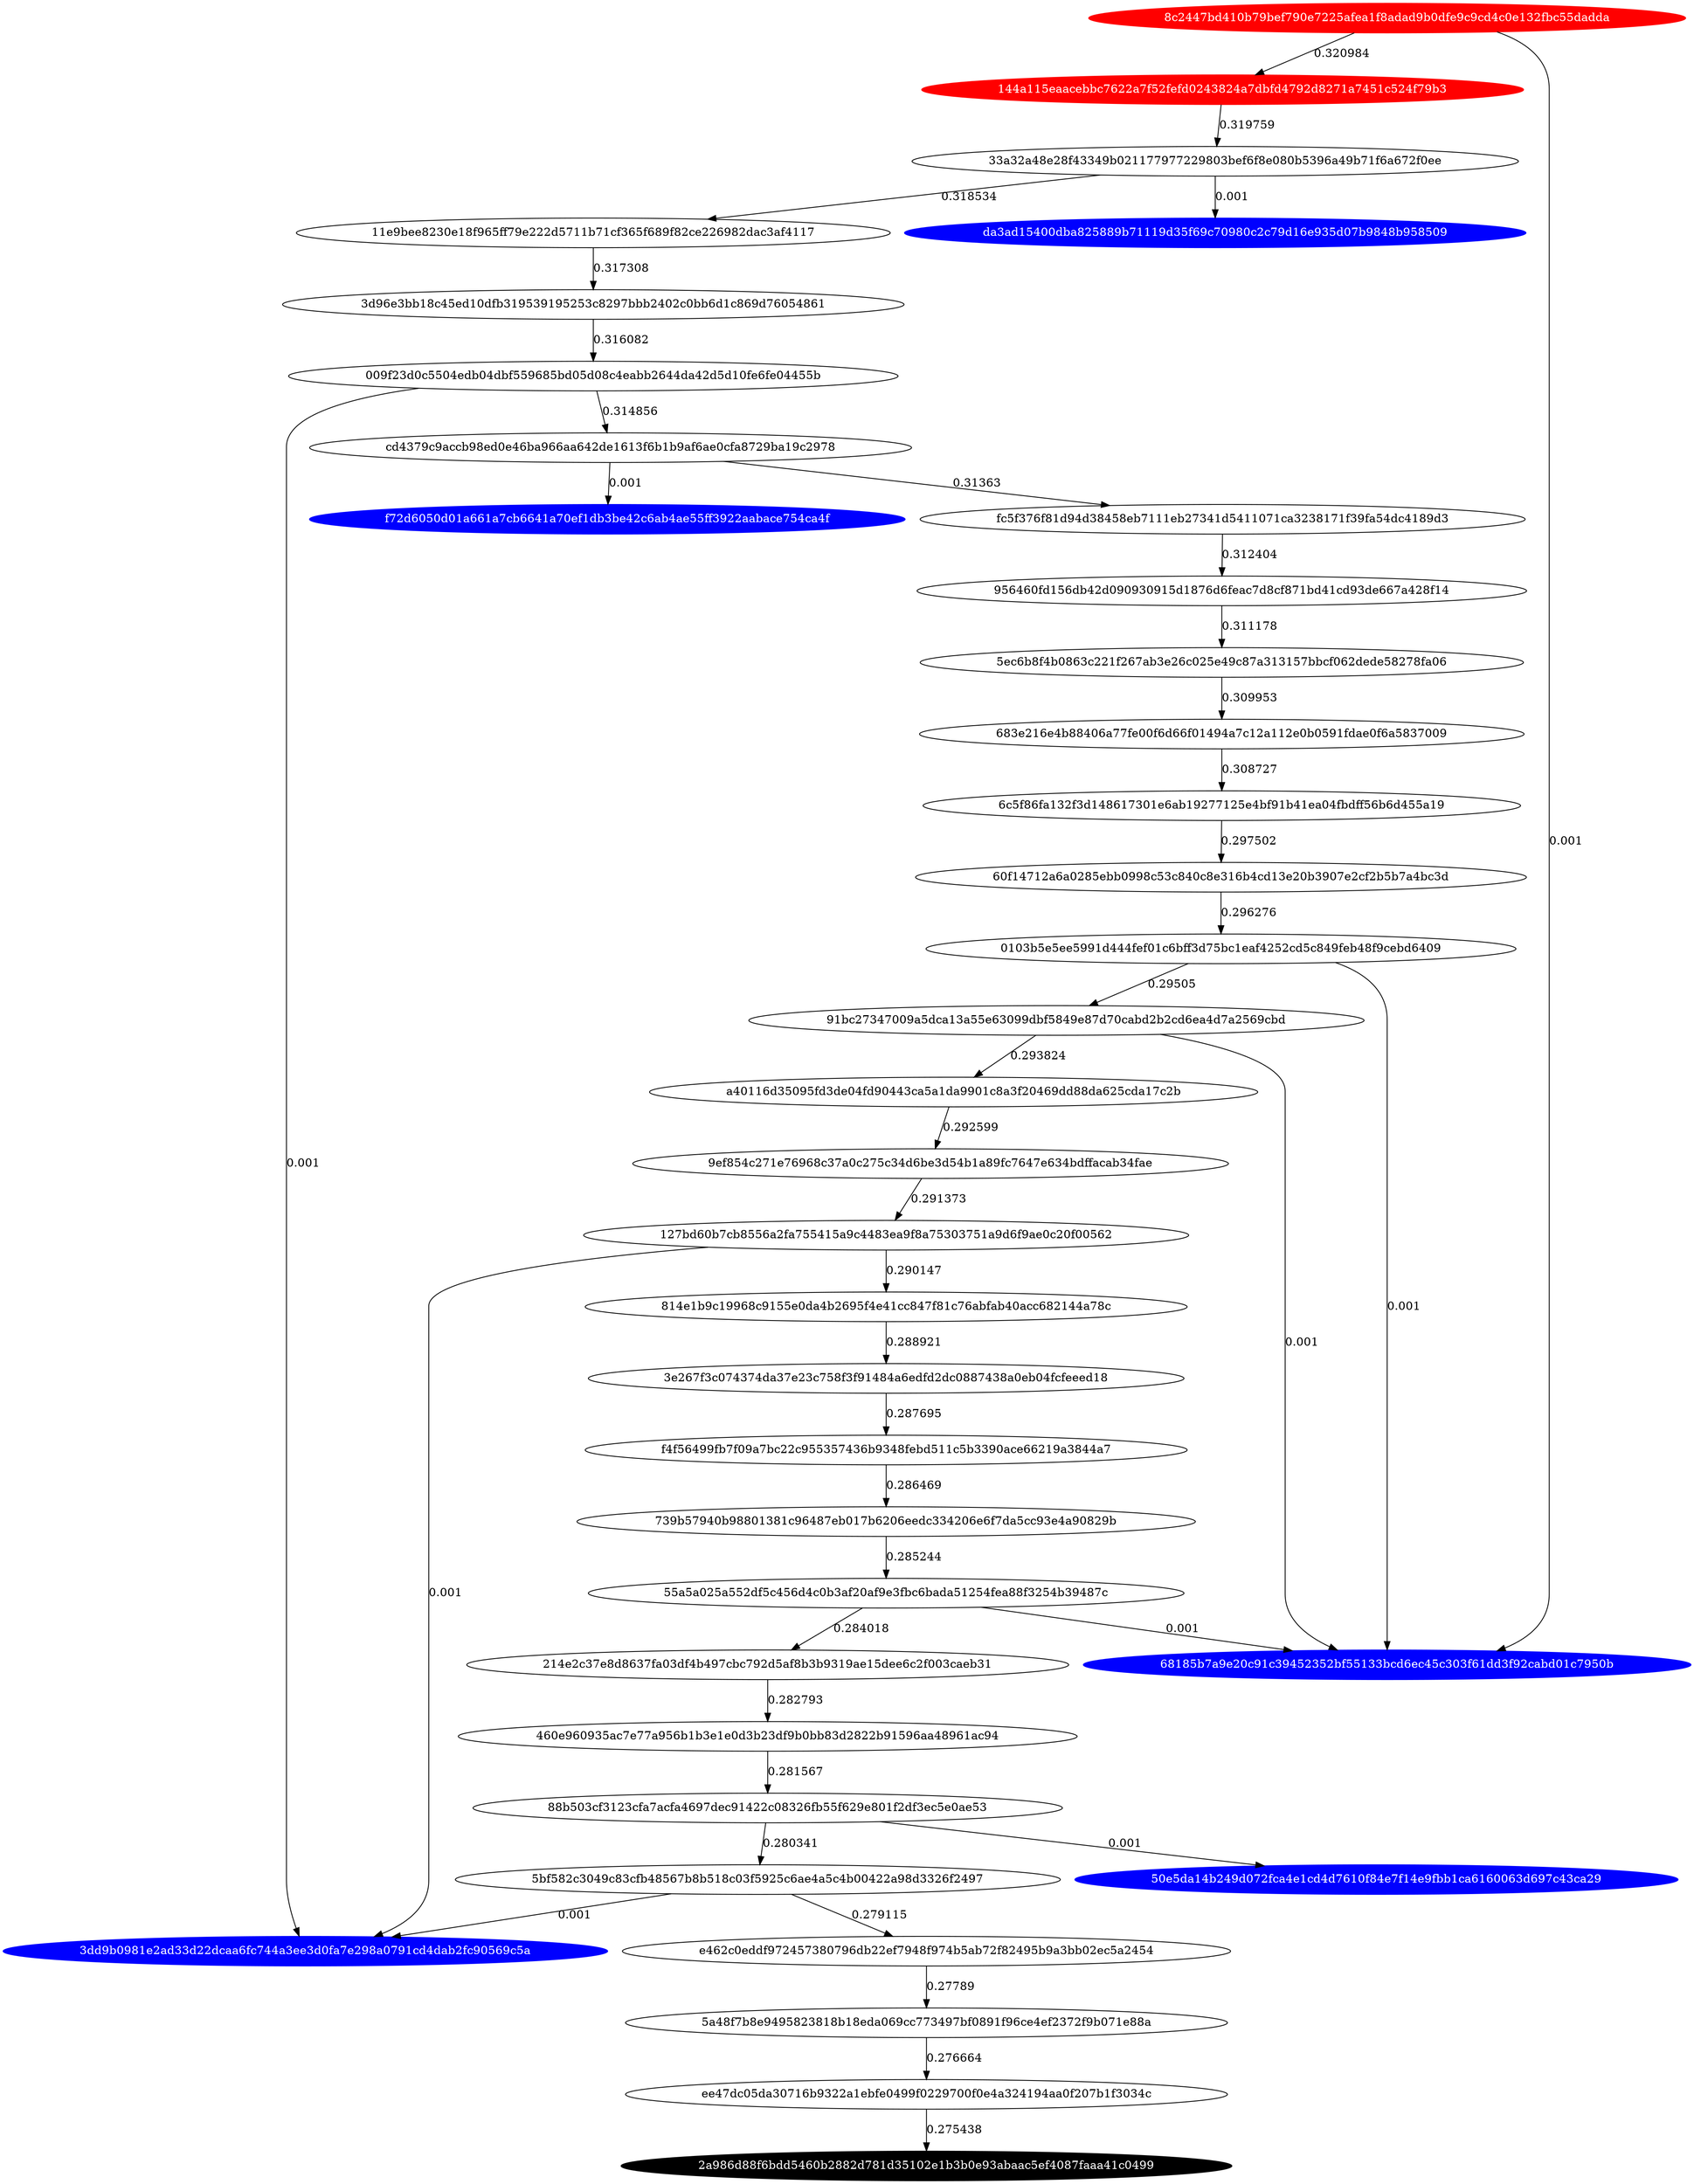 digraph G{rankdir=TB;layout=dot;
"8c2447bd410b79bef790e7225afea1f8adad9b0dfe9c9cd4c0e132fbc55dadda" [style="solid,filled",color=red,fontcolor=white];
"68185b7a9e20c91c39452352bf55133bcd6ec45c303f61dd3f92cabd01c7950b" [style="solid,filled",color=blue,fontcolor=white];
"144a115eaacebbc7622a7f52fefd0243824a7dbfd4792d8271a7451c524f79b3" [style="solid,filled",color=red,fontcolor=white];
"f72d6050d01a661a7cb6641a70ef1db3be42c6ab4ae55ff3922aabace754ca4f" [style="solid,filled",color=blue,fontcolor=white];
"50e5da14b249d072fca4e1cd4d7610f84e7f14e9fbb1ca6160063d697c43ca29" [style="solid,filled",color=blue,fontcolor=white];
"3dd9b0981e2ad33d22dcaa6fc744a3ee3d0fa7e298a0791cd4dab2fc90569c5a" [style="solid,filled",color=blue,fontcolor=white];
"2a986d88f6bdd5460b2882d781d35102e1b3b0e93abaac5ef4087faaa41c0499" [style="solid,filled",color=black,fontcolor=white];
"68185b7a9e20c91c39452352bf55133bcd6ec45c303f61dd3f92cabd01c7950b" [style="solid,filled",color=blue,fontcolor=white];
"da3ad15400dba825889b71119d35f69c70980c2c79d16e935d07b9848b958509" [style="solid,filled",color=blue,fontcolor=white];
"127bd60b7cb8556a2fa755415a9c4483ea9f8a75303751a9d6f9ae0c20f00562" -> "3dd9b0981e2ad33d22dcaa6fc744a3ee3d0fa7e298a0791cd4dab2fc90569c5a" [label=0.001];
"144a115eaacebbc7622a7f52fefd0243824a7dbfd4792d8271a7451c524f79b3" -> "33a32a48e28f43349b021177977229803bef6f8e080b5396a49b71f6a672f0ee" [label=0.319759];
"55a5a025a552df5c456d4c0b3af20af9e3fbc6bada51254fea88f3254b39487c" -> "68185b7a9e20c91c39452352bf55133bcd6ec45c303f61dd3f92cabd01c7950b" [label=0.001];
"fc5f376f81d94d38458eb7111eb27341d5411071ca3238171f39fa54dc4189d3" -> "956460fd156db42d090930915d1876d6feac7d8cf871bd41cd93de667a428f14" [label=0.312404];
"60f14712a6a0285ebb0998c53c840c8e316b4cd13e20b3907e2cf2b5b7a4bc3d" -> "0103b5e5ee5991d444fef01c6bff3d75bc1eaf4252cd5c849feb48f9cebd6409" [label=0.296276];
"814e1b9c19968c9155e0da4b2695f4e41cc847f81c76abfab40acc682144a78c" -> "3e267f3c074374da37e23c758f3f91484a6edfd2dc0887438a0eb04fcfeeed18" [label=0.288921];
"0103b5e5ee5991d444fef01c6bff3d75bc1eaf4252cd5c849feb48f9cebd6409" -> "91bc27347009a5dca13a55e63099dbf5849e87d70cabd2b2cd6ea4d7a2569cbd" [label=0.29505];
"8c2447bd410b79bef790e7225afea1f8adad9b0dfe9c9cd4c0e132fbc55dadda" -> "68185b7a9e20c91c39452352bf55133bcd6ec45c303f61dd3f92cabd01c7950b" [label=0.001];
"ee47dc05da30716b9322a1ebfe0499f0229700f0e4a324194aa0f207b1f3034c" -> "2a986d88f6bdd5460b2882d781d35102e1b3b0e93abaac5ef4087faaa41c0499" [label=0.275438];
"3d96e3bb18c45ed10dfb319539195253c8297bbb2402c0bb6d1c869d76054861" -> "009f23d0c5504edb04dbf559685bd05d08c4eabb2644da42d5d10fe6fe04455b" [label=0.316082];
"009f23d0c5504edb04dbf559685bd05d08c4eabb2644da42d5d10fe6fe04455b" -> "3dd9b0981e2ad33d22dcaa6fc744a3ee3d0fa7e298a0791cd4dab2fc90569c5a" [label=0.001];
"214e2c37e8d8637fa03df4b497cbc792d5af8b3b9319ae15dee6c2f003caeb31" -> "460e960935ac7e77a956b1b3e1e0d3b23df9b0bb83d2822b91596aa48961ac94" [label=0.282793];
"739b57940b98801381c96487eb017b6206eedc334206e6f7da5cc93e4a90829b" -> "55a5a025a552df5c456d4c0b3af20af9e3fbc6bada51254fea88f3254b39487c" [label=0.285244];
"e462c0eddf972457380796db22ef7948f974b5ab72f82495b9a3bb02ec5a2454" -> "5a48f7b8e9495823818b18eda069cc773497bf0891f96ce4ef2372f9b071e88a" [label=0.27789];
"88b503cf3123cfa7acfa4697dec91422c08326fb55f629e801f2df3ec5e0ae53" -> "50e5da14b249d072fca4e1cd4d7610f84e7f14e9fbb1ca6160063d697c43ca29" [label=0.001];
"f4f56499fb7f09a7bc22c955357436b9348febd511c5b3390ace66219a3844a7" -> "739b57940b98801381c96487eb017b6206eedc334206e6f7da5cc93e4a90829b" [label=0.286469];
"8c2447bd410b79bef790e7225afea1f8adad9b0dfe9c9cd4c0e132fbc55dadda" -> "144a115eaacebbc7622a7f52fefd0243824a7dbfd4792d8271a7451c524f79b3" [label=0.320984];
"cd4379c9accb98ed0e46ba966aa642de1613f6b1b9af6ae0cfa8729ba19c2978" -> "f72d6050d01a661a7cb6641a70ef1db3be42c6ab4ae55ff3922aabace754ca4f" [label=0.001];
"683e216e4b88406a77fe00f6d66f01494a7c12a112e0b0591fdae0f6a5837009" -> "6c5f86fa132f3d148617301e6ab19277125e4bf91b41ea04fbdff56b6d455a19" [label=0.308727];
"009f23d0c5504edb04dbf559685bd05d08c4eabb2644da42d5d10fe6fe04455b" -> "cd4379c9accb98ed0e46ba966aa642de1613f6b1b9af6ae0cfa8729ba19c2978" [label=0.314856];
"5ec6b8f4b0863c221f267ab3e26c025e49c87a313157bbcf062dede58278fa06" -> "683e216e4b88406a77fe00f6d66f01494a7c12a112e0b0591fdae0f6a5837009" [label=0.309953];
"0103b5e5ee5991d444fef01c6bff3d75bc1eaf4252cd5c849feb48f9cebd6409" -> "68185b7a9e20c91c39452352bf55133bcd6ec45c303f61dd3f92cabd01c7950b" [label=0.001];
"127bd60b7cb8556a2fa755415a9c4483ea9f8a75303751a9d6f9ae0c20f00562" -> "814e1b9c19968c9155e0da4b2695f4e41cc847f81c76abfab40acc682144a78c" [label=0.290147];
"55a5a025a552df5c456d4c0b3af20af9e3fbc6bada51254fea88f3254b39487c" -> "214e2c37e8d8637fa03df4b497cbc792d5af8b3b9319ae15dee6c2f003caeb31" [label=0.284018];
"cd4379c9accb98ed0e46ba966aa642de1613f6b1b9af6ae0cfa8729ba19c2978" -> "fc5f376f81d94d38458eb7111eb27341d5411071ca3238171f39fa54dc4189d3" [label=0.31363];
"a40116d35095fd3de04fd90443ca5a1da9901c8a3f20469dd88da625cda17c2b" -> "9ef854c271e76968c37a0c275c34d6be3d54b1a89fc7647e634bdffacab34fae" [label=0.292599];
"11e9bee8230e18f965ff79e222d5711b71cf365f689f82ce226982dac3af4117" -> "3d96e3bb18c45ed10dfb319539195253c8297bbb2402c0bb6d1c869d76054861" [label=0.317308];
"956460fd156db42d090930915d1876d6feac7d8cf871bd41cd93de667a428f14" -> "5ec6b8f4b0863c221f267ab3e26c025e49c87a313157bbcf062dede58278fa06" [label=0.311178];
"460e960935ac7e77a956b1b3e1e0d3b23df9b0bb83d2822b91596aa48961ac94" -> "88b503cf3123cfa7acfa4697dec91422c08326fb55f629e801f2df3ec5e0ae53" [label=0.281567];
"3e267f3c074374da37e23c758f3f91484a6edfd2dc0887438a0eb04fcfeeed18" -> "f4f56499fb7f09a7bc22c955357436b9348febd511c5b3390ace66219a3844a7" [label=0.287695];
"33a32a48e28f43349b021177977229803bef6f8e080b5396a49b71f6a672f0ee" -> "11e9bee8230e18f965ff79e222d5711b71cf365f689f82ce226982dac3af4117" [label=0.318534];
"9ef854c271e76968c37a0c275c34d6be3d54b1a89fc7647e634bdffacab34fae" -> "127bd60b7cb8556a2fa755415a9c4483ea9f8a75303751a9d6f9ae0c20f00562" [label=0.291373];
"33a32a48e28f43349b021177977229803bef6f8e080b5396a49b71f6a672f0ee" -> "da3ad15400dba825889b71119d35f69c70980c2c79d16e935d07b9848b958509" [label=0.001];
"6c5f86fa132f3d148617301e6ab19277125e4bf91b41ea04fbdff56b6d455a19" -> "60f14712a6a0285ebb0998c53c840c8e316b4cd13e20b3907e2cf2b5b7a4bc3d" [label=0.297502];
"5bf582c3049c83cfb48567b8b518c03f5925c6ae4a5c4b00422a98d3326f2497" -> "e462c0eddf972457380796db22ef7948f974b5ab72f82495b9a3bb02ec5a2454" [label=0.279115];
"5a48f7b8e9495823818b18eda069cc773497bf0891f96ce4ef2372f9b071e88a" -> "ee47dc05da30716b9322a1ebfe0499f0229700f0e4a324194aa0f207b1f3034c" [label=0.276664];
"91bc27347009a5dca13a55e63099dbf5849e87d70cabd2b2cd6ea4d7a2569cbd" -> "a40116d35095fd3de04fd90443ca5a1da9901c8a3f20469dd88da625cda17c2b" [label=0.293824];
"5bf582c3049c83cfb48567b8b518c03f5925c6ae4a5c4b00422a98d3326f2497" -> "3dd9b0981e2ad33d22dcaa6fc744a3ee3d0fa7e298a0791cd4dab2fc90569c5a" [label=0.001];
"88b503cf3123cfa7acfa4697dec91422c08326fb55f629e801f2df3ec5e0ae53" -> "5bf582c3049c83cfb48567b8b518c03f5925c6ae4a5c4b00422a98d3326f2497" [label=0.280341];
"91bc27347009a5dca13a55e63099dbf5849e87d70cabd2b2cd6ea4d7a2569cbd" -> "68185b7a9e20c91c39452352bf55133bcd6ec45c303f61dd3f92cabd01c7950b" [label=0.001];
}